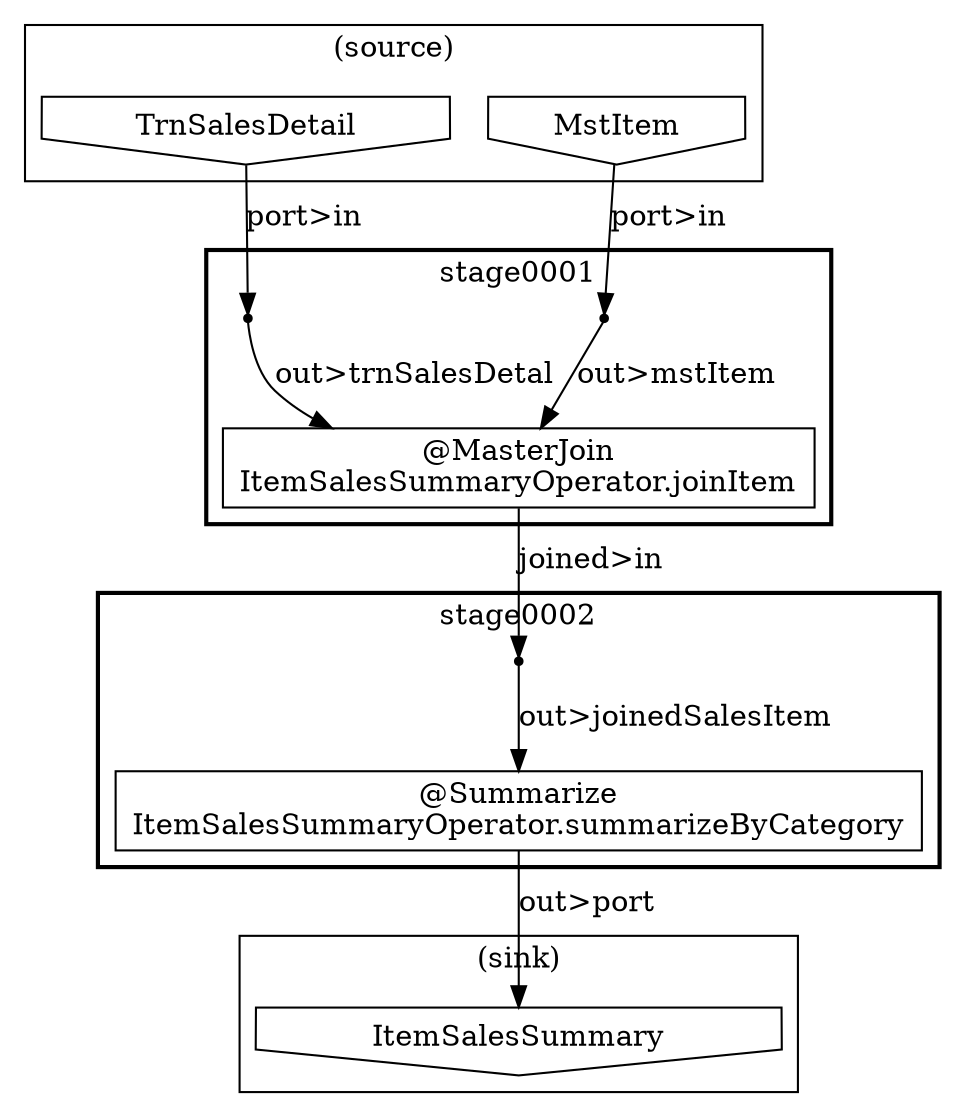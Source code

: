digraph {
    subgraph "cluster_8887104d-28c2-45ca-9fd5-451334a1f69a" {
        label = "(source)";
        "de5db0ee-bb3d-4e20-997c-ae2e7903efeb" [shape=invhouse, label="TrnSalesDetail"];
        "554a4393-e43d-462b-bd58-3fec43b94b16" [shape=invhouse, label="MstItem"];
    }
    subgraph "cluster_927ab728-bd46-4d80-9f1e-26e783ad2021" {
        label = "stage0002";
        style = bold;
        "592eaa2a-4dd3-43f5-ad0a-cc71d072d922" [shape=point];
        "9d442440-3869-4d25-970c-71cd39af5348" [shape=box, label="@Summarize\nItemSalesSummaryOperator.summarizeByCategory"];
    }
    subgraph "cluster_154714fe-931b-4d4c-810e-02e3f7a02ae9" {
        label = "(sink)";
        "c2fd5fcf-2534-4fb7-a821-9da76af71eba" [shape=invhouse, label="ItemSalesSummary"];
    }
    subgraph "cluster_fb284f38-d36b-43f4-9f74-173222e3ecbe" {
        label = "stage0001";
        style = bold;
        "35fced2b-7e95-456b-a85d-fa42a421612b" [shape=box, label="@MasterJoin\nItemSalesSummaryOperator.joinItem"];
        "ef85be1e-a3a7-4476-a8f3-fd0befb7ba7b" [shape=point];
        "ab3d56b4-6c9f-4c36-9b03-8e21b7cb73ca" [shape=point];
    }
    "de5db0ee-bb3d-4e20-997c-ae2e7903efeb" -> "ef85be1e-a3a7-4476-a8f3-fd0befb7ba7b" [label="port>in"];
    "554a4393-e43d-462b-bd58-3fec43b94b16" -> "ab3d56b4-6c9f-4c36-9b03-8e21b7cb73ca" [label="port>in"];
    "592eaa2a-4dd3-43f5-ad0a-cc71d072d922" -> "9d442440-3869-4d25-970c-71cd39af5348" [label="out>joinedSalesItem"];
    "9d442440-3869-4d25-970c-71cd39af5348" -> "c2fd5fcf-2534-4fb7-a821-9da76af71eba" [label="out>port"];
    "35fced2b-7e95-456b-a85d-fa42a421612b" -> "592eaa2a-4dd3-43f5-ad0a-cc71d072d922" [label="joined>in"];
    "ab3d56b4-6c9f-4c36-9b03-8e21b7cb73ca" -> "35fced2b-7e95-456b-a85d-fa42a421612b" [label="out>mstItem"];
    "ef85be1e-a3a7-4476-a8f3-fd0befb7ba7b" -> "35fced2b-7e95-456b-a85d-fa42a421612b" [label="out>trnSalesDetal"];
}
